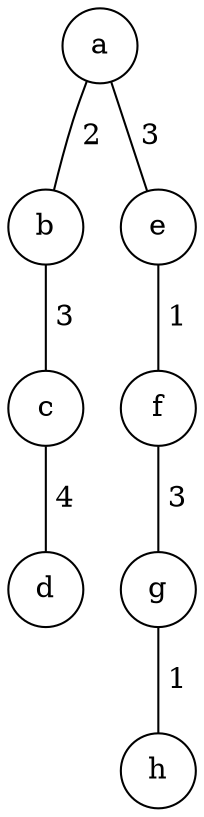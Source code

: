 
graph tree { 
  layout=dot;
  node [shape=circle];
  edge [len=2.0];
  a--b [label=" 2"];
  b--c [label=" 3"];
  a--e [label=" 3"];
  e--f [label=" 1"];
  f--g [label=" 3"];
  g--h [label=" 1"];
  c--d [label=" 4"];

}
